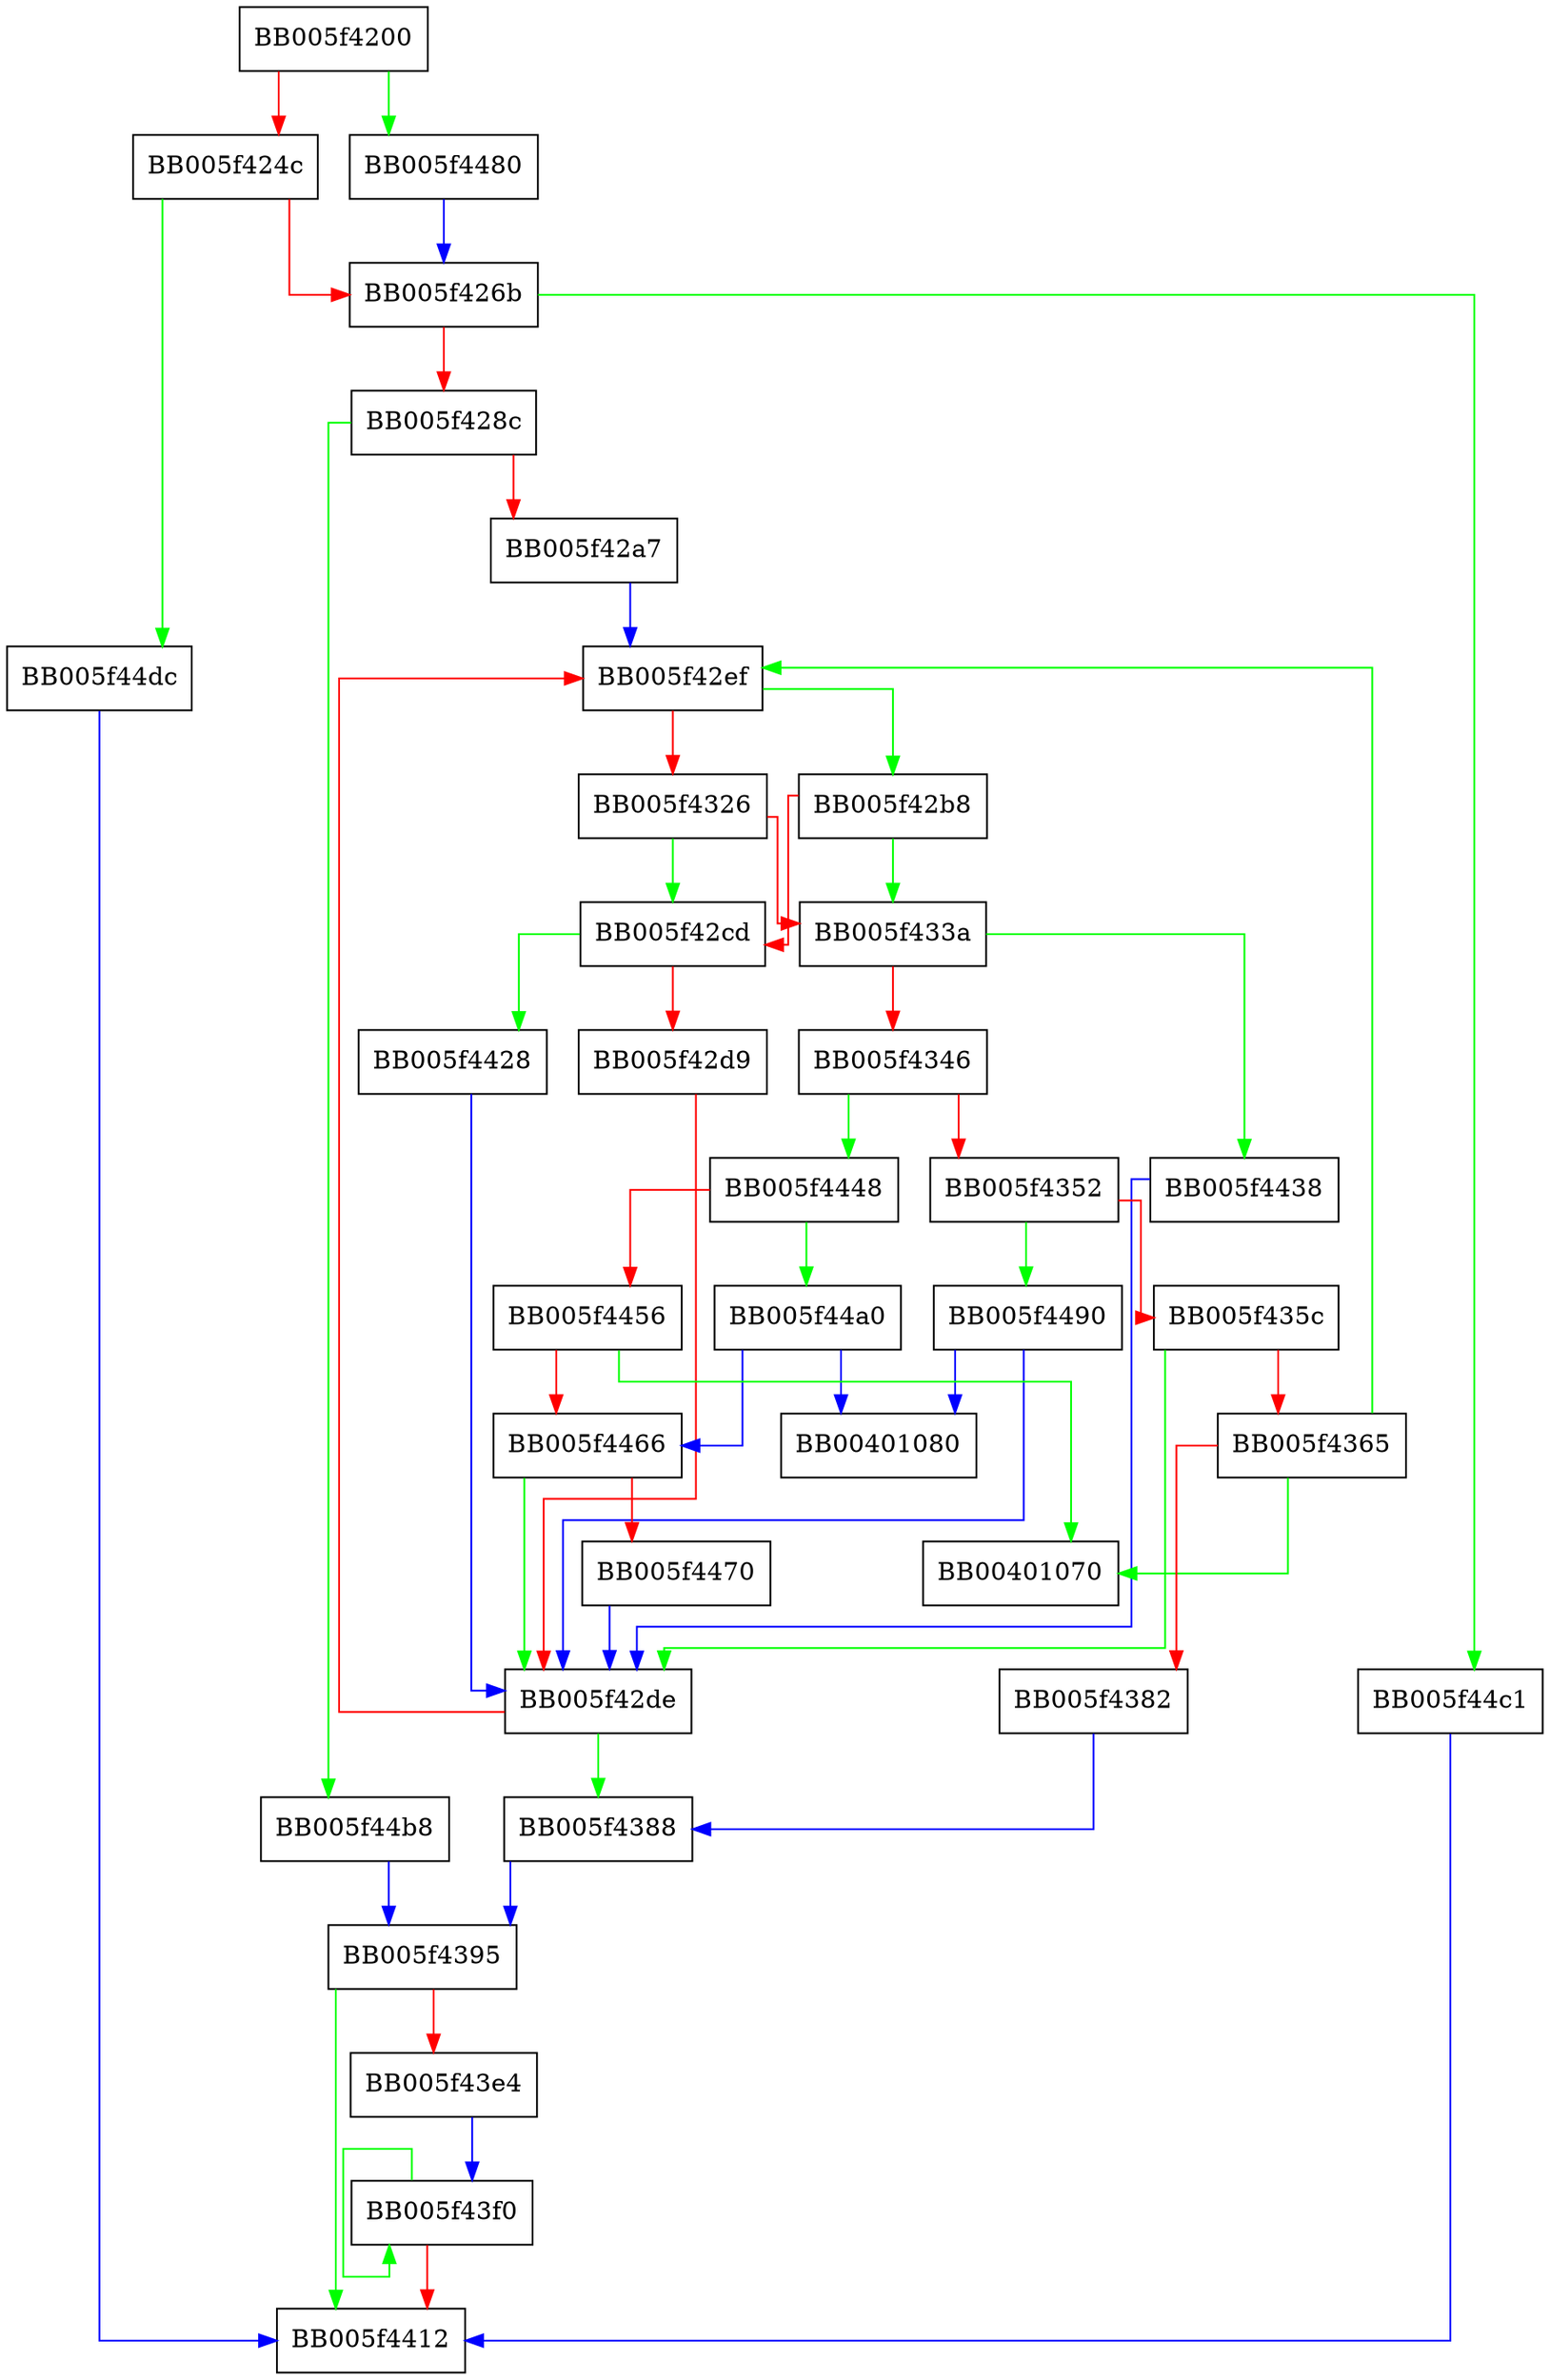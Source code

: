 digraph OSSL_PARAM_BLD_to_param {
  node [shape="box"];
  graph [splines=ortho];
  BB005f4200 -> BB005f4480 [color="green"];
  BB005f4200 -> BB005f424c [color="red"];
  BB005f424c -> BB005f44dc [color="green"];
  BB005f424c -> BB005f426b [color="red"];
  BB005f426b -> BB005f44c1 [color="green"];
  BB005f426b -> BB005f428c [color="red"];
  BB005f428c -> BB005f44b8 [color="green"];
  BB005f428c -> BB005f42a7 [color="red"];
  BB005f42a7 -> BB005f42ef [color="blue"];
  BB005f42b8 -> BB005f433a [color="green"];
  BB005f42b8 -> BB005f42cd [color="red"];
  BB005f42cd -> BB005f4428 [color="green"];
  BB005f42cd -> BB005f42d9 [color="red"];
  BB005f42d9 -> BB005f42de [color="red"];
  BB005f42de -> BB005f4388 [color="green"];
  BB005f42de -> BB005f42ef [color="red"];
  BB005f42ef -> BB005f42b8 [color="green"];
  BB005f42ef -> BB005f4326 [color="red"];
  BB005f4326 -> BB005f42cd [color="green"];
  BB005f4326 -> BB005f433a [color="red"];
  BB005f433a -> BB005f4438 [color="green"];
  BB005f433a -> BB005f4346 [color="red"];
  BB005f4346 -> BB005f4448 [color="green"];
  BB005f4346 -> BB005f4352 [color="red"];
  BB005f4352 -> BB005f4490 [color="green"];
  BB005f4352 -> BB005f435c [color="red"];
  BB005f435c -> BB005f42de [color="green"];
  BB005f435c -> BB005f4365 [color="red"];
  BB005f4365 -> BB00401070 [color="green"];
  BB005f4365 -> BB005f42ef [color="green"];
  BB005f4365 -> BB005f4382 [color="red"];
  BB005f4382 -> BB005f4388 [color="blue"];
  BB005f4388 -> BB005f4395 [color="blue"];
  BB005f4395 -> BB005f4412 [color="green"];
  BB005f4395 -> BB005f43e4 [color="red"];
  BB005f43e4 -> BB005f43f0 [color="blue"];
  BB005f43f0 -> BB005f43f0 [color="green"];
  BB005f43f0 -> BB005f4412 [color="red"];
  BB005f4428 -> BB005f42de [color="blue"];
  BB005f4438 -> BB005f42de [color="blue"];
  BB005f4448 -> BB005f44a0 [color="green"];
  BB005f4448 -> BB005f4456 [color="red"];
  BB005f4456 -> BB00401070 [color="green"];
  BB005f4456 -> BB005f4466 [color="red"];
  BB005f4466 -> BB005f42de [color="green"];
  BB005f4466 -> BB005f4470 [color="red"];
  BB005f4470 -> BB005f42de [color="blue"];
  BB005f4480 -> BB005f426b [color="blue"];
  BB005f4490 -> BB00401080 [color="blue"];
  BB005f4490 -> BB005f42de [color="blue"];
  BB005f44a0 -> BB00401080 [color="blue"];
  BB005f44a0 -> BB005f4466 [color="blue"];
  BB005f44b8 -> BB005f4395 [color="blue"];
  BB005f44c1 -> BB005f4412 [color="blue"];
  BB005f44dc -> BB005f4412 [color="blue"];
}